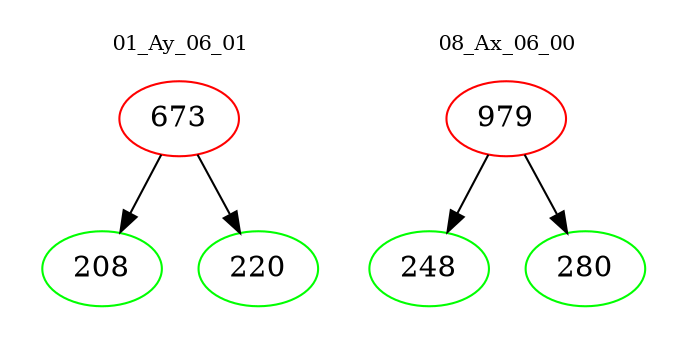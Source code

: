 digraph{
subgraph cluster_0 {
color = white
label = "01_Ay_06_01";
fontsize=10;
T0_673 [label="673", color="red"]
T0_673 -> T0_208 [color="black"]
T0_208 [label="208", color="green"]
T0_673 -> T0_220 [color="black"]
T0_220 [label="220", color="green"]
}
subgraph cluster_1 {
color = white
label = "08_Ax_06_00";
fontsize=10;
T1_979 [label="979", color="red"]
T1_979 -> T1_248 [color="black"]
T1_248 [label="248", color="green"]
T1_979 -> T1_280 [color="black"]
T1_280 [label="280", color="green"]
}
}
